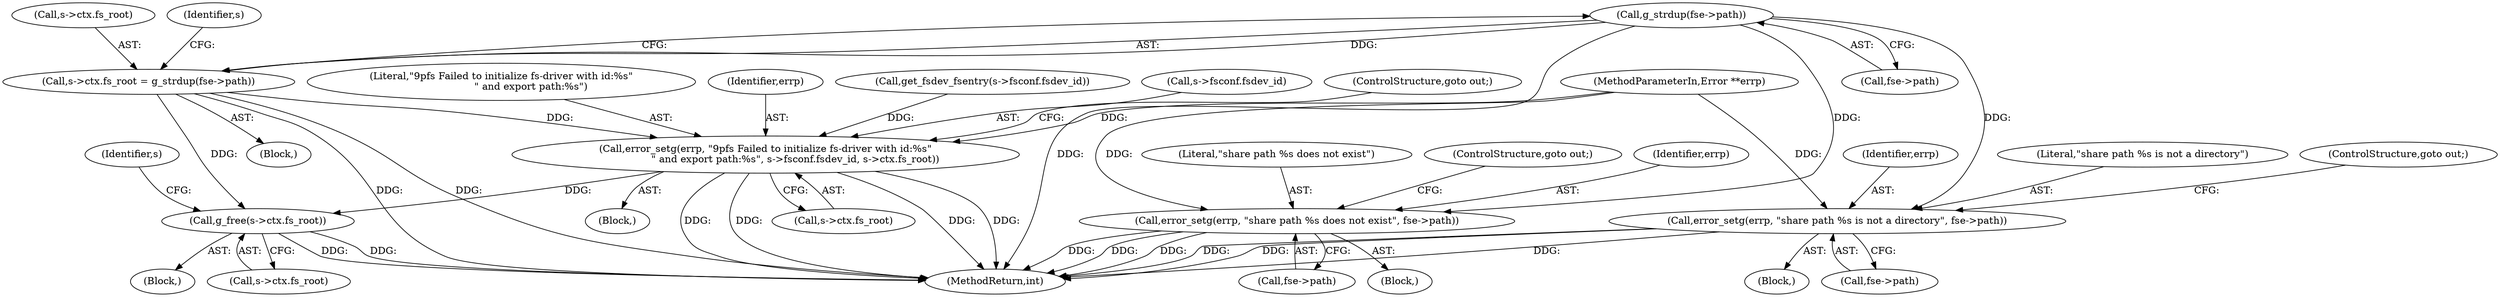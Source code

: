digraph "0_qemu_4774718e5c194026ba5ee7a28d9be49be3080e42@API" {
"1000239" [label="(Call,g_strdup(fse->path))"];
"1000233" [label="(Call,s->ctx.fs_root = g_strdup(fse->path))"];
"1000324" [label="(Call,error_setg(errp, \"9pfs Failed to initialize fs-driver with id:%s\"\n                   \" and export path:%s\", s->fsconf.fsdev_id, s->ctx.fs_root))"];
"1000400" [label="(Call,g_free(s->ctx.fs_root))"];
"1000368" [label="(Call,error_setg(errp, \"share path %s does not exist\", fse->path))"];
"1000383" [label="(Call,error_setg(errp, \"share path %s is not a directory\", fse->path))"];
"1000234" [label="(Call,s->ctx.fs_root)"];
"1000389" [label="(ControlStructure,goto out;)"];
"1000324" [label="(Call,error_setg(errp, \"9pfs Failed to initialize fs-driver with id:%s\"\n                   \" and export path:%s\", s->fsconf.fsdev_id, s->ctx.fs_root))"];
"1000401" [label="(Call,s->ctx.fs_root)"];
"1000323" [label="(Block,)"];
"1000327" [label="(Call,s->fsconf.fsdev_id)"];
"1000400" [label="(Call,g_free(s->ctx.fs_root))"];
"1000370" [label="(Literal,\"share path %s does not exist\")"];
"1000383" [label="(Call,error_setg(errp, \"share path %s is not a directory\", fse->path))"];
"1000233" [label="(Call,s->ctx.fs_root = g_strdup(fse->path))"];
"1000332" [label="(Call,s->ctx.fs_root)"];
"1000408" [label="(Identifier,s)"];
"1000415" [label="(MethodReturn,int)"];
"1000374" [label="(ControlStructure,goto out;)"];
"1000107" [label="(Block,)"];
"1000367" [label="(Block,)"];
"1000371" [label="(Call,fse->path)"];
"1000337" [label="(ControlStructure,goto out;)"];
"1000247" [label="(Identifier,s)"];
"1000384" [label="(Identifier,errp)"];
"1000106" [label="(MethodParameterIn,Error **errp)"];
"1000368" [label="(Call,error_setg(errp, \"share path %s does not exist\", fse->path))"];
"1000326" [label="(Literal,\"9pfs Failed to initialize fs-driver with id:%s\"\n                   \" and export path:%s\")"];
"1000385" [label="(Literal,\"share path %s is not a directory\")"];
"1000240" [label="(Call,fse->path)"];
"1000386" [label="(Call,fse->path)"];
"1000369" [label="(Identifier,errp)"];
"1000382" [label="(Block,)"];
"1000239" [label="(Call,g_strdup(fse->path))"];
"1000325" [label="(Identifier,errp)"];
"1000181" [label="(Call,get_fsdev_fsentry(s->fsconf.fsdev_id))"];
"1000399" [label="(Block,)"];
"1000239" -> "1000233"  [label="AST: "];
"1000239" -> "1000240"  [label="CFG: "];
"1000240" -> "1000239"  [label="AST: "];
"1000233" -> "1000239"  [label="CFG: "];
"1000239" -> "1000415"  [label="DDG: "];
"1000239" -> "1000233"  [label="DDG: "];
"1000239" -> "1000368"  [label="DDG: "];
"1000239" -> "1000383"  [label="DDG: "];
"1000233" -> "1000107"  [label="AST: "];
"1000234" -> "1000233"  [label="AST: "];
"1000247" -> "1000233"  [label="CFG: "];
"1000233" -> "1000415"  [label="DDG: "];
"1000233" -> "1000415"  [label="DDG: "];
"1000233" -> "1000324"  [label="DDG: "];
"1000233" -> "1000400"  [label="DDG: "];
"1000324" -> "1000323"  [label="AST: "];
"1000324" -> "1000332"  [label="CFG: "];
"1000325" -> "1000324"  [label="AST: "];
"1000326" -> "1000324"  [label="AST: "];
"1000327" -> "1000324"  [label="AST: "];
"1000332" -> "1000324"  [label="AST: "];
"1000337" -> "1000324"  [label="CFG: "];
"1000324" -> "1000415"  [label="DDG: "];
"1000324" -> "1000415"  [label="DDG: "];
"1000324" -> "1000415"  [label="DDG: "];
"1000324" -> "1000415"  [label="DDG: "];
"1000106" -> "1000324"  [label="DDG: "];
"1000181" -> "1000324"  [label="DDG: "];
"1000324" -> "1000400"  [label="DDG: "];
"1000400" -> "1000399"  [label="AST: "];
"1000400" -> "1000401"  [label="CFG: "];
"1000401" -> "1000400"  [label="AST: "];
"1000408" -> "1000400"  [label="CFG: "];
"1000400" -> "1000415"  [label="DDG: "];
"1000400" -> "1000415"  [label="DDG: "];
"1000368" -> "1000367"  [label="AST: "];
"1000368" -> "1000371"  [label="CFG: "];
"1000369" -> "1000368"  [label="AST: "];
"1000370" -> "1000368"  [label="AST: "];
"1000371" -> "1000368"  [label="AST: "];
"1000374" -> "1000368"  [label="CFG: "];
"1000368" -> "1000415"  [label="DDG: "];
"1000368" -> "1000415"  [label="DDG: "];
"1000368" -> "1000415"  [label="DDG: "];
"1000106" -> "1000368"  [label="DDG: "];
"1000383" -> "1000382"  [label="AST: "];
"1000383" -> "1000386"  [label="CFG: "];
"1000384" -> "1000383"  [label="AST: "];
"1000385" -> "1000383"  [label="AST: "];
"1000386" -> "1000383"  [label="AST: "];
"1000389" -> "1000383"  [label="CFG: "];
"1000383" -> "1000415"  [label="DDG: "];
"1000383" -> "1000415"  [label="DDG: "];
"1000383" -> "1000415"  [label="DDG: "];
"1000106" -> "1000383"  [label="DDG: "];
}
